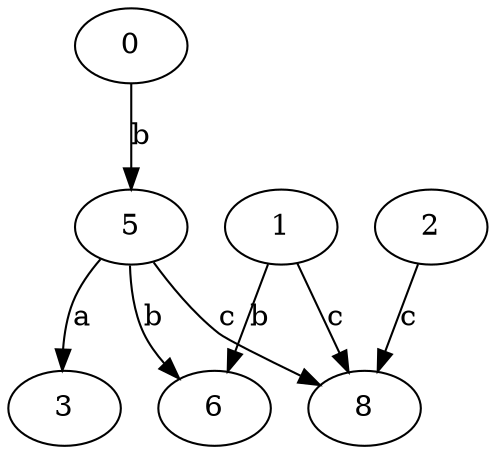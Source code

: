 strict digraph  {
1;
2;
3;
5;
6;
0;
8;
1 -> 6  [label=b];
1 -> 8  [label=c];
2 -> 8  [label=c];
5 -> 3  [label=a];
5 -> 6  [label=b];
5 -> 8  [label=c];
0 -> 5  [label=b];
}
